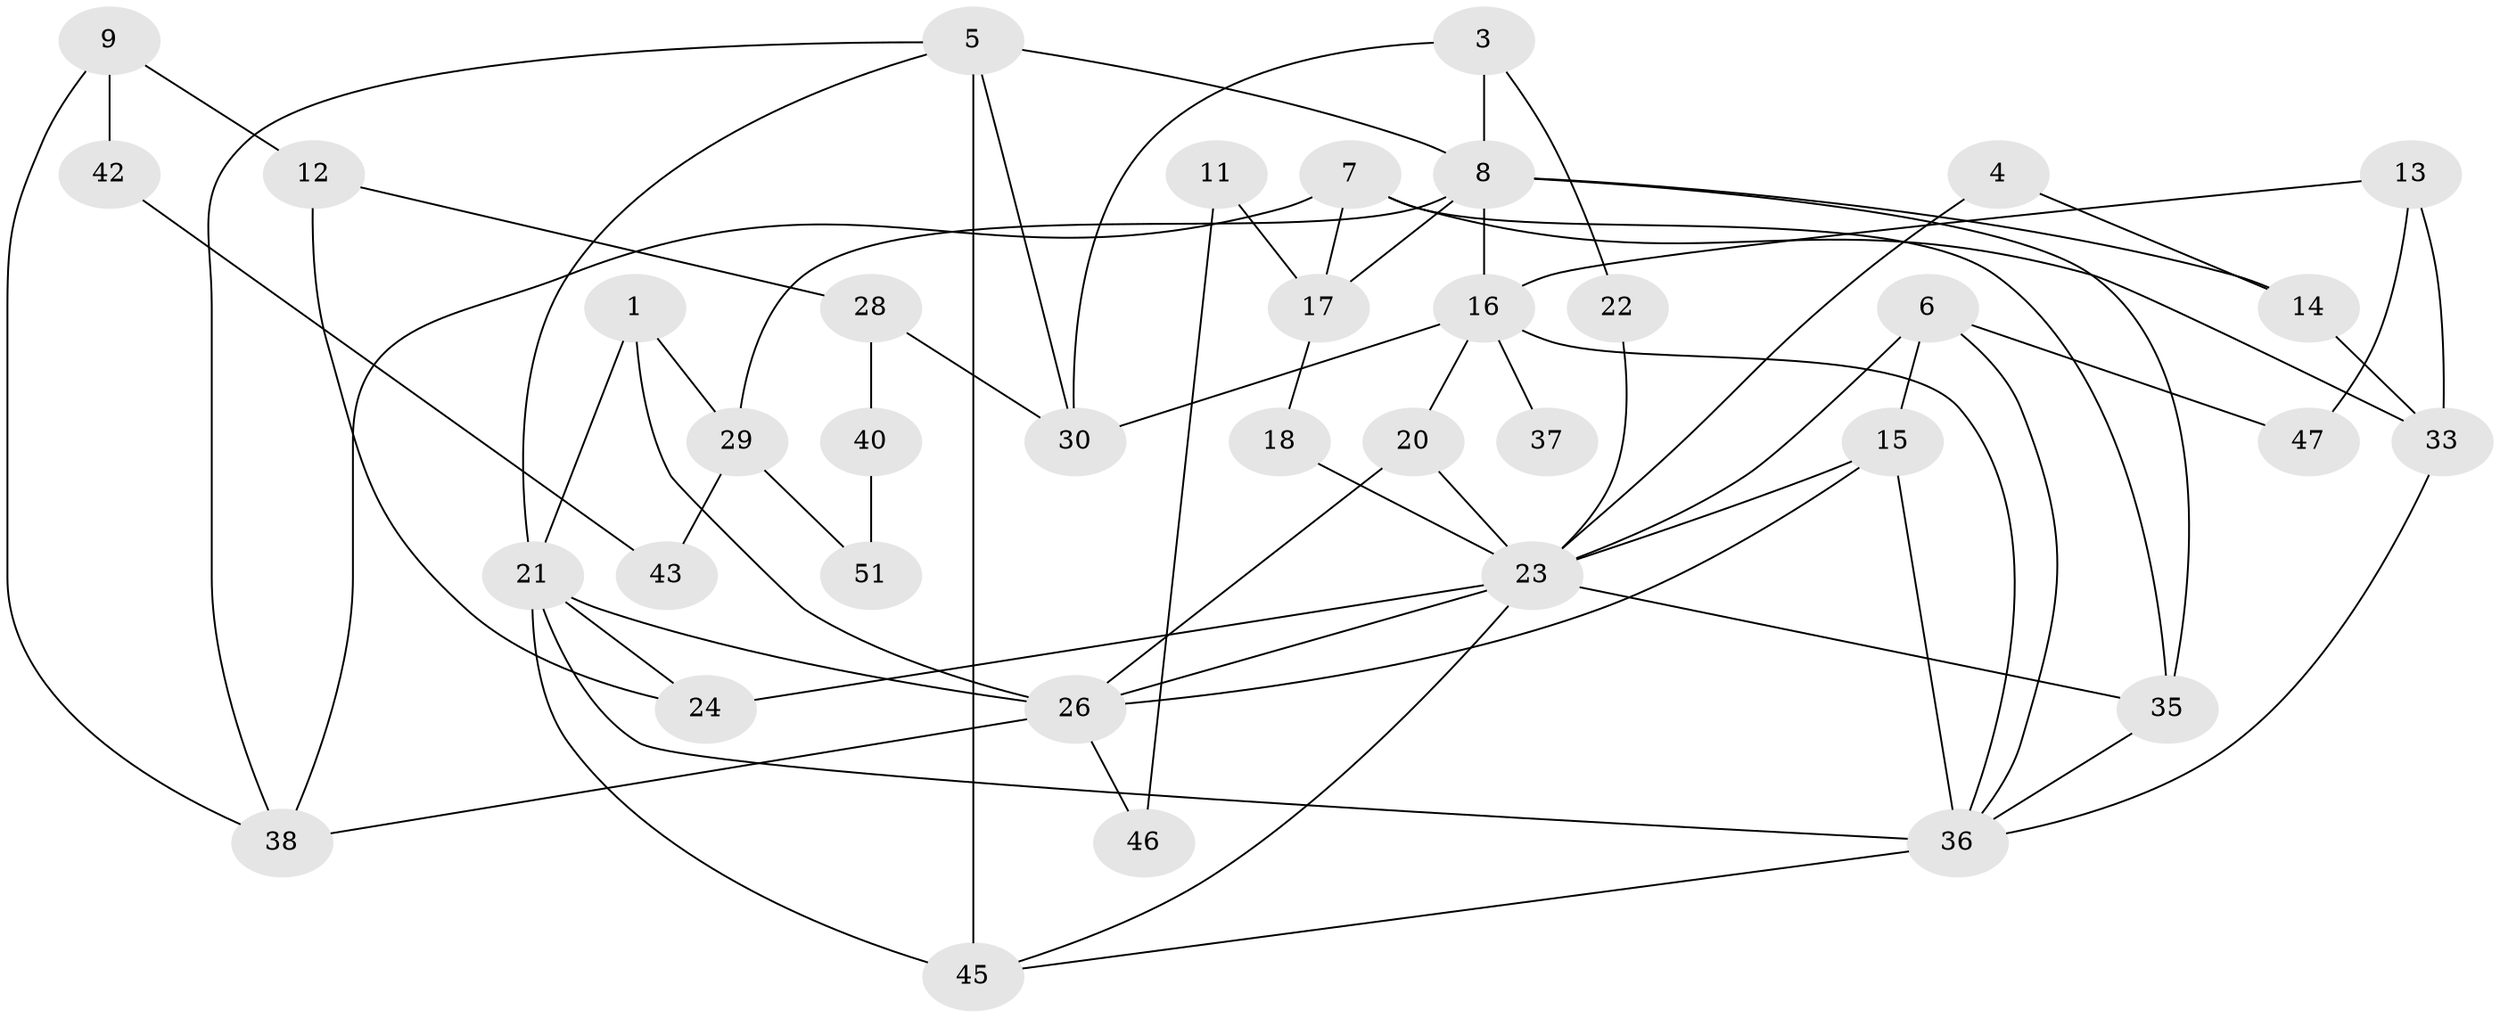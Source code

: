// original degree distribution, {2: 0.2549019607843137, 1: 0.17647058823529413, 4: 0.11764705882352941, 3: 0.24509803921568626, 5: 0.049019607843137254, 0: 0.10784313725490197, 6: 0.049019607843137254}
// Generated by graph-tools (version 1.1) at 2025/33/03/09/25 02:33:49]
// undirected, 37 vertices, 68 edges
graph export_dot {
graph [start="1"]
  node [color=gray90,style=filled];
  1;
  3;
  4;
  5;
  6;
  7;
  8;
  9;
  11;
  12;
  13;
  14;
  15;
  16;
  17;
  18;
  20;
  21;
  22;
  23;
  24;
  26;
  28;
  29;
  30;
  33;
  35;
  36;
  37;
  38;
  40;
  42;
  43;
  45;
  46;
  47;
  51;
  1 -- 21 [weight=1.0];
  1 -- 26 [weight=1.0];
  1 -- 29 [weight=1.0];
  3 -- 8 [weight=1.0];
  3 -- 22 [weight=1.0];
  3 -- 30 [weight=1.0];
  4 -- 14 [weight=1.0];
  4 -- 23 [weight=1.0];
  5 -- 8 [weight=1.0];
  5 -- 21 [weight=1.0];
  5 -- 30 [weight=1.0];
  5 -- 38 [weight=1.0];
  5 -- 45 [weight=2.0];
  6 -- 15 [weight=1.0];
  6 -- 23 [weight=1.0];
  6 -- 36 [weight=1.0];
  6 -- 47 [weight=1.0];
  7 -- 17 [weight=1.0];
  7 -- 33 [weight=1.0];
  7 -- 35 [weight=1.0];
  7 -- 38 [weight=1.0];
  8 -- 14 [weight=1.0];
  8 -- 16 [weight=1.0];
  8 -- 17 [weight=1.0];
  8 -- 29 [weight=1.0];
  8 -- 35 [weight=2.0];
  9 -- 12 [weight=1.0];
  9 -- 38 [weight=1.0];
  9 -- 42 [weight=1.0];
  11 -- 17 [weight=1.0];
  11 -- 46 [weight=1.0];
  12 -- 24 [weight=1.0];
  12 -- 28 [weight=1.0];
  13 -- 16 [weight=1.0];
  13 -- 33 [weight=1.0];
  13 -- 47 [weight=1.0];
  14 -- 33 [weight=1.0];
  15 -- 23 [weight=1.0];
  15 -- 26 [weight=2.0];
  15 -- 36 [weight=1.0];
  16 -- 20 [weight=1.0];
  16 -- 30 [weight=1.0];
  16 -- 36 [weight=1.0];
  16 -- 37 [weight=1.0];
  17 -- 18 [weight=1.0];
  18 -- 23 [weight=1.0];
  20 -- 23 [weight=1.0];
  20 -- 26 [weight=1.0];
  21 -- 24 [weight=1.0];
  21 -- 26 [weight=1.0];
  21 -- 36 [weight=2.0];
  21 -- 45 [weight=1.0];
  22 -- 23 [weight=1.0];
  23 -- 24 [weight=1.0];
  23 -- 26 [weight=1.0];
  23 -- 35 [weight=1.0];
  23 -- 45 [weight=1.0];
  26 -- 38 [weight=1.0];
  26 -- 46 [weight=1.0];
  28 -- 30 [weight=1.0];
  28 -- 40 [weight=1.0];
  29 -- 43 [weight=1.0];
  29 -- 51 [weight=1.0];
  33 -- 36 [weight=1.0];
  35 -- 36 [weight=1.0];
  36 -- 45 [weight=1.0];
  40 -- 51 [weight=1.0];
  42 -- 43 [weight=1.0];
}
